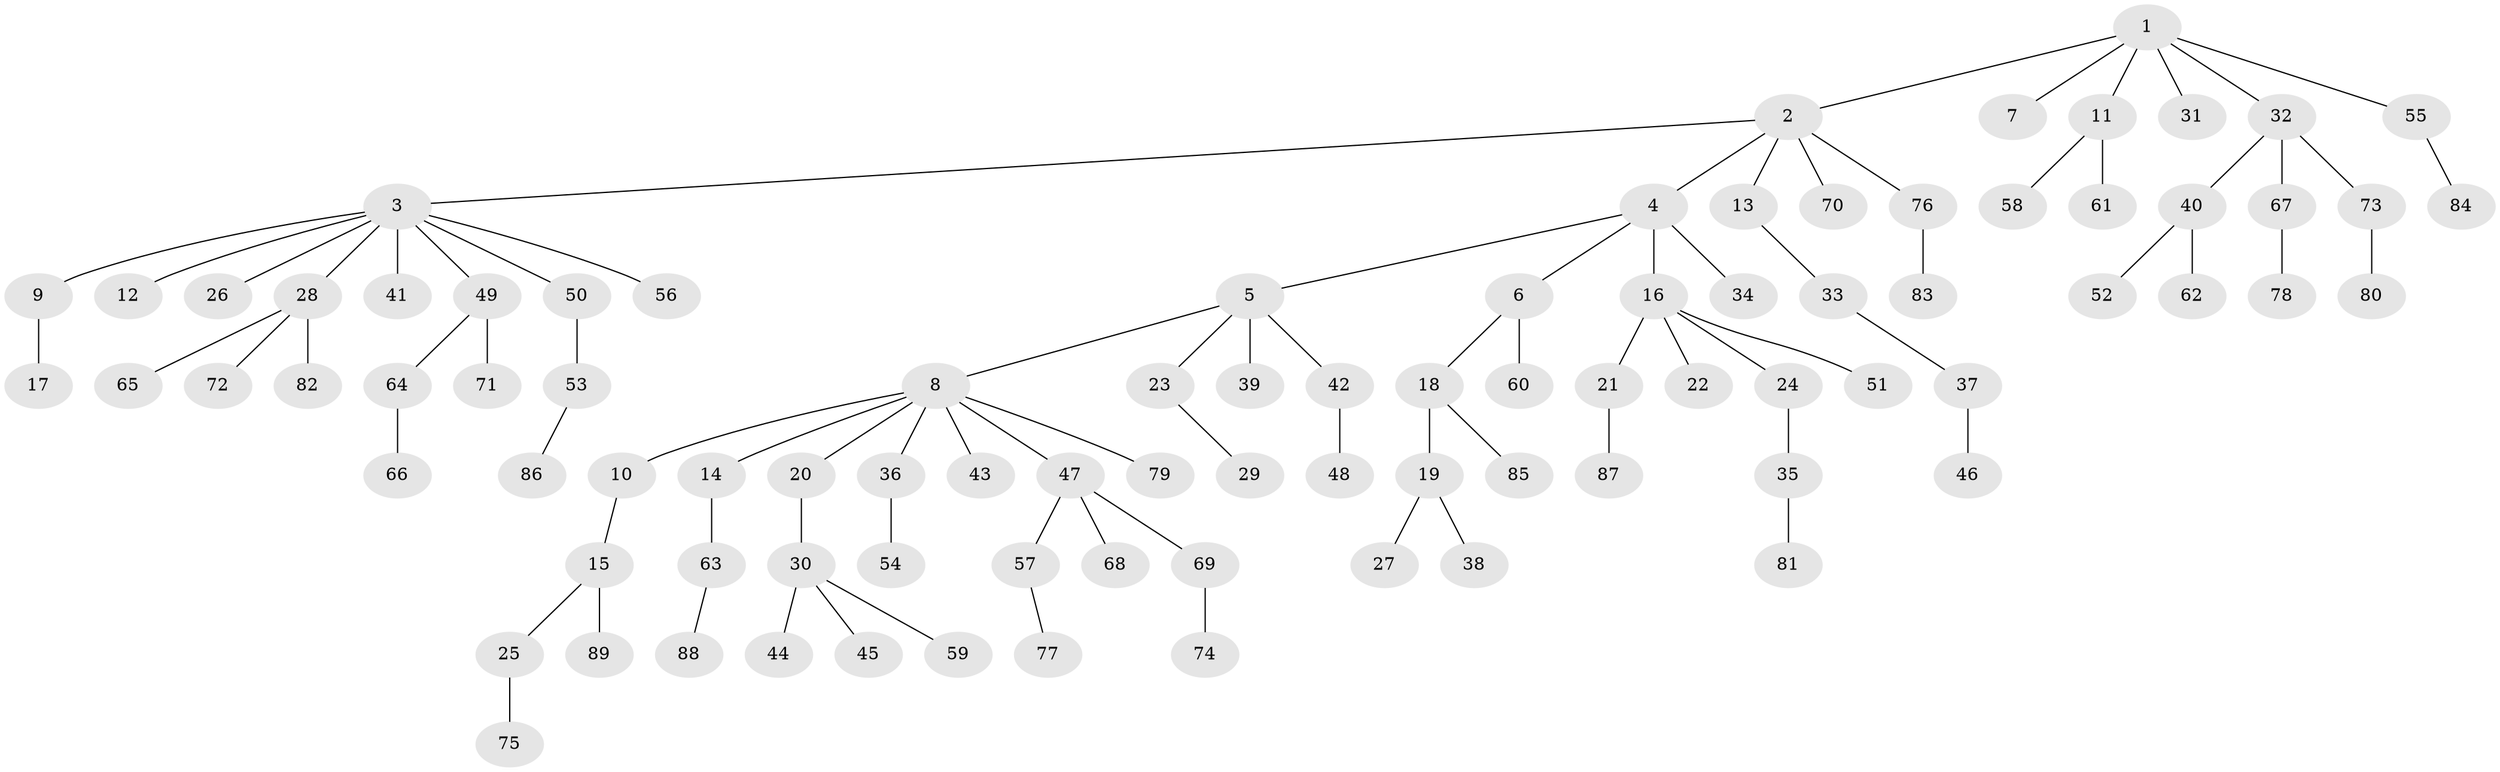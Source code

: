 // Generated by graph-tools (version 1.1) at 2025/52/03/09/25 04:52:33]
// undirected, 89 vertices, 88 edges
graph export_dot {
graph [start="1"]
  node [color=gray90,style=filled];
  1;
  2;
  3;
  4;
  5;
  6;
  7;
  8;
  9;
  10;
  11;
  12;
  13;
  14;
  15;
  16;
  17;
  18;
  19;
  20;
  21;
  22;
  23;
  24;
  25;
  26;
  27;
  28;
  29;
  30;
  31;
  32;
  33;
  34;
  35;
  36;
  37;
  38;
  39;
  40;
  41;
  42;
  43;
  44;
  45;
  46;
  47;
  48;
  49;
  50;
  51;
  52;
  53;
  54;
  55;
  56;
  57;
  58;
  59;
  60;
  61;
  62;
  63;
  64;
  65;
  66;
  67;
  68;
  69;
  70;
  71;
  72;
  73;
  74;
  75;
  76;
  77;
  78;
  79;
  80;
  81;
  82;
  83;
  84;
  85;
  86;
  87;
  88;
  89;
  1 -- 2;
  1 -- 7;
  1 -- 11;
  1 -- 31;
  1 -- 32;
  1 -- 55;
  2 -- 3;
  2 -- 4;
  2 -- 13;
  2 -- 70;
  2 -- 76;
  3 -- 9;
  3 -- 12;
  3 -- 26;
  3 -- 28;
  3 -- 41;
  3 -- 49;
  3 -- 50;
  3 -- 56;
  4 -- 5;
  4 -- 6;
  4 -- 16;
  4 -- 34;
  5 -- 8;
  5 -- 23;
  5 -- 39;
  5 -- 42;
  6 -- 18;
  6 -- 60;
  8 -- 10;
  8 -- 14;
  8 -- 20;
  8 -- 36;
  8 -- 43;
  8 -- 47;
  8 -- 79;
  9 -- 17;
  10 -- 15;
  11 -- 58;
  11 -- 61;
  13 -- 33;
  14 -- 63;
  15 -- 25;
  15 -- 89;
  16 -- 21;
  16 -- 22;
  16 -- 24;
  16 -- 51;
  18 -- 19;
  18 -- 85;
  19 -- 27;
  19 -- 38;
  20 -- 30;
  21 -- 87;
  23 -- 29;
  24 -- 35;
  25 -- 75;
  28 -- 65;
  28 -- 72;
  28 -- 82;
  30 -- 44;
  30 -- 45;
  30 -- 59;
  32 -- 40;
  32 -- 67;
  32 -- 73;
  33 -- 37;
  35 -- 81;
  36 -- 54;
  37 -- 46;
  40 -- 52;
  40 -- 62;
  42 -- 48;
  47 -- 57;
  47 -- 68;
  47 -- 69;
  49 -- 64;
  49 -- 71;
  50 -- 53;
  53 -- 86;
  55 -- 84;
  57 -- 77;
  63 -- 88;
  64 -- 66;
  67 -- 78;
  69 -- 74;
  73 -- 80;
  76 -- 83;
}
